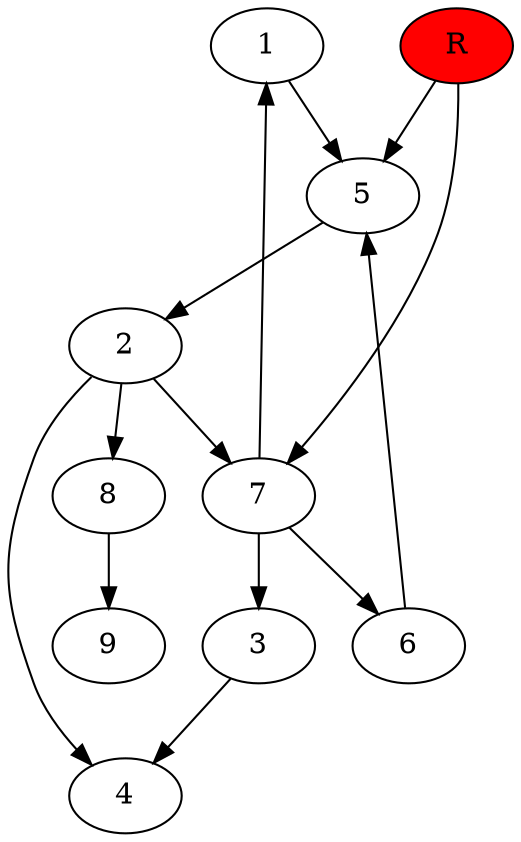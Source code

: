 digraph prb11917 {
	1
	2
	3
	4
	5
	6
	7
	8
	R [fillcolor="#ff0000" style=filled]
	1 -> 5
	2 -> 4
	2 -> 7
	2 -> 8
	3 -> 4
	5 -> 2
	6 -> 5
	7 -> 1
	7 -> 3
	7 -> 6
	8 -> 9
	R -> 5
	R -> 7
}
